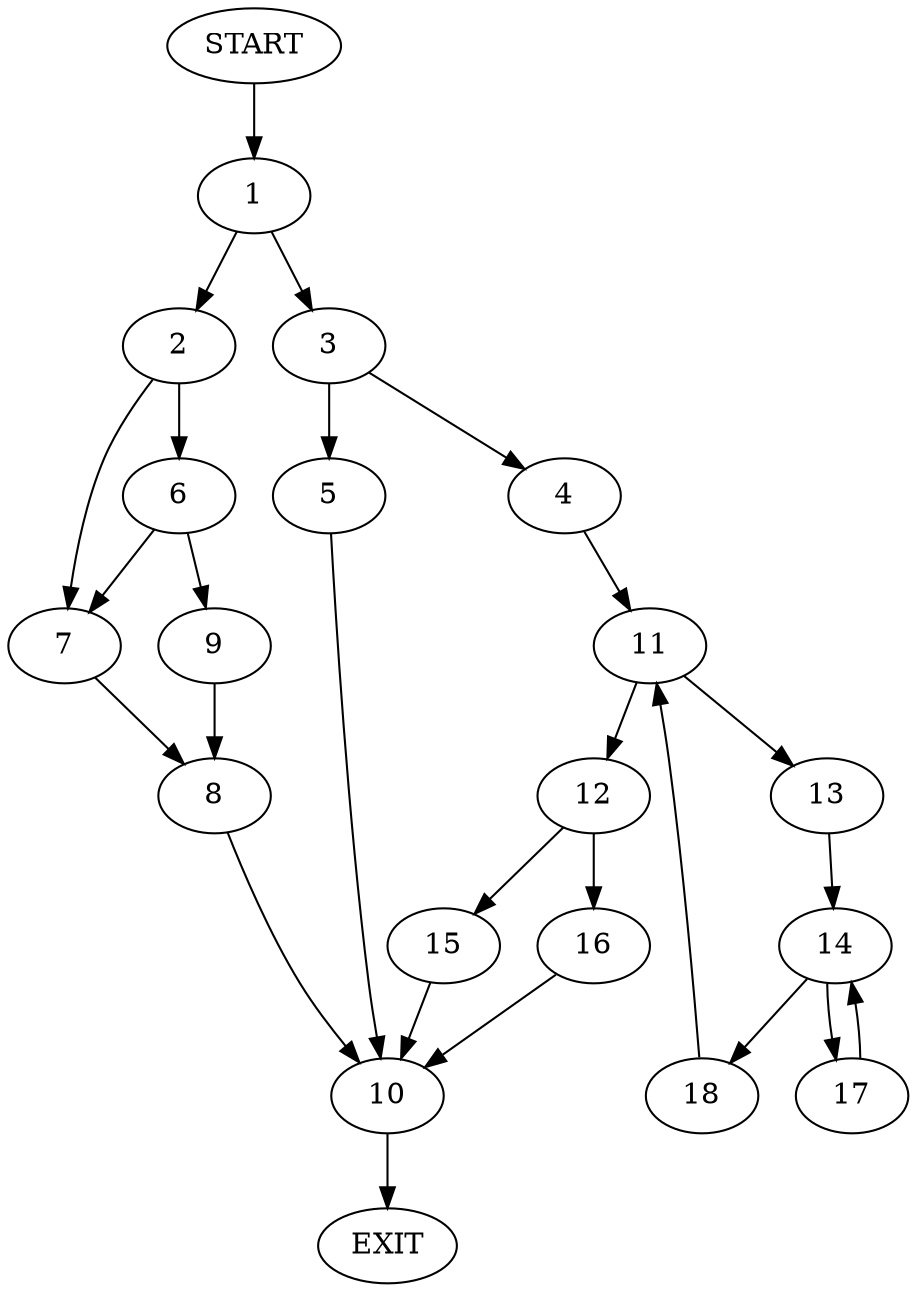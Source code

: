 digraph {
0 [label="START"]
19 [label="EXIT"]
0 -> 1
1 -> 2
1 -> 3
3 -> 4
3 -> 5
2 -> 6
2 -> 7
7 -> 8
6 -> 7
6 -> 9
9 -> 8
8 -> 10
10 -> 19
4 -> 11
5 -> 10
11 -> 12
11 -> 13
13 -> 14
12 -> 15
12 -> 16
14 -> 17
14 -> 18
18 -> 11
17 -> 14
15 -> 10
16 -> 10
}
